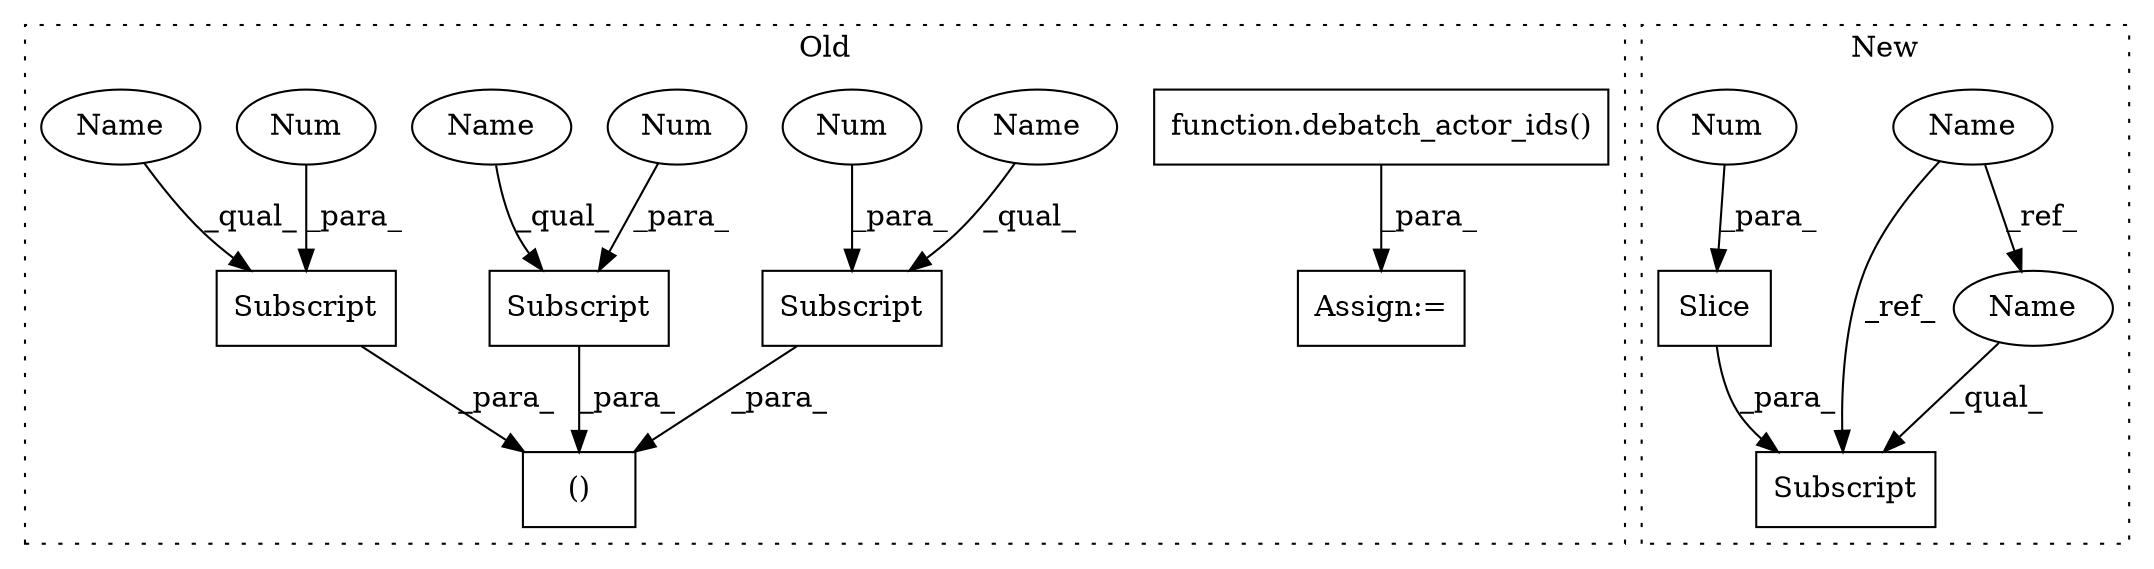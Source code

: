 digraph G {
subgraph cluster0 {
1 [label="function.debatch_actor_ids()" a="75" s="2356,2383" l="18,1" shape="box"];
5 [label="Subscript" a="63" s="2310,0" l="7,0" shape="box"];
6 [label="()" a="54" s="2308" l="19" shape="box"];
7 [label="Subscript" a="63" s="2301,0" l="7,0" shape="box"];
8 [label="Num" a="76" s="2306" l="1" shape="ellipse"];
9 [label="Subscript" a="63" s="2319,0" l="8,0" shape="box"];
10 [label="Num" a="76" s="2324" l="2" shape="ellipse"];
12 [label="Num" a="76" s="2315" l="1" shape="ellipse"];
13 [label="Assign:=" a="68" s="2353" l="3" shape="box"];
15 [label="Name" a="87" s="2301" l="4" shape="ellipse"];
16 [label="Name" a="87" s="2310" l="4" shape="ellipse"];
17 [label="Name" a="87" s="2319" l="4" shape="ellipse"];
label = "Old";
style="dotted";
}
subgraph cluster1 {
2 [label="Slice" a="80" s="2069" l="2" shape="box"];
3 [label="Subscript" a="63" s="2064,0" l="8,0" shape="box"];
4 [label="Name" a="87" s="1976" l="4" shape="ellipse"];
11 [label="Num" a="76" s="2070" l="1" shape="ellipse"];
14 [label="Name" a="87" s="2064" l="4" shape="ellipse"];
label = "New";
style="dotted";
}
1 -> 13 [label="_para_"];
2 -> 3 [label="_para_"];
4 -> 3 [label="_ref_"];
4 -> 14 [label="_ref_"];
5 -> 6 [label="_para_"];
7 -> 6 [label="_para_"];
8 -> 7 [label="_para_"];
9 -> 6 [label="_para_"];
10 -> 9 [label="_para_"];
11 -> 2 [label="_para_"];
12 -> 5 [label="_para_"];
14 -> 3 [label="_qual_"];
15 -> 7 [label="_qual_"];
16 -> 5 [label="_qual_"];
17 -> 9 [label="_qual_"];
}